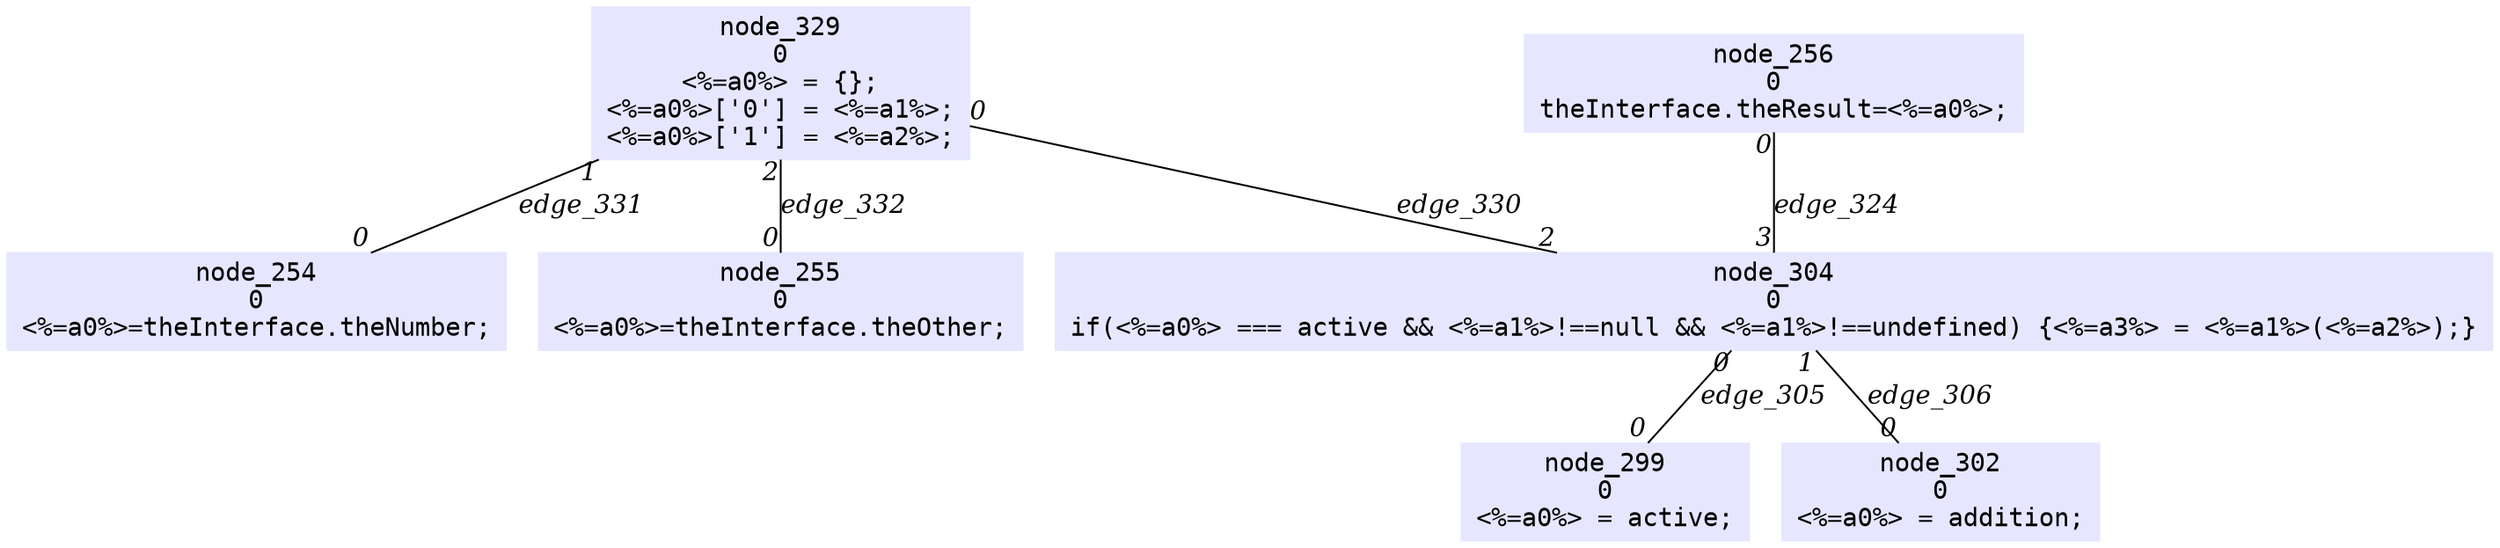 digraph g{node_254 [shape=box, style=filled, color="0.66 0.1 1.0", fontname="Courier", label="node_254
0
<%=a0%>=theInterface.theNumber;
" ]
node_255 [shape=box, style=filled, color="0.66 0.1 1.0", fontname="Courier", label="node_255
0
<%=a0%>=theInterface.theOther;
" ]
node_256 [shape=box, style=filled, color="0.66 0.1 1.0", fontname="Courier", label="node_256
0
theInterface.theResult=<%=a0%>;
" ]
node_299 [shape=box, style=filled, color="0.66 0.1 1.0", fontname="Courier", label="node_299
0
<%=a0%> = active;
" ]
node_302 [shape=box, style=filled, color="0.66 0.1 1.0", fontname="Courier", label="node_302
0
<%=a0%> = addition;
" ]
node_304 [shape=box, style=filled, color="0.66 0.1 1.0", fontname="Courier", label="node_304
0
if(<%=a0%> === active && <%=a1%>!==null && <%=a1%>!==undefined) {<%=a3%> = <%=a1%>(<%=a2%>);}
" ]
node_329 [shape=box, style=filled, color="0.66 0.1 1.0", fontname="Courier", label="node_329
0
<%=a0%> = {};
<%=a0%>['0'] = <%=a1%>;
<%=a0%>['1'] = <%=a2%>;
" ]
node_304 -> node_299 [dir=none, arrowHead=none, fontname="Times-Italic", label="edge_305",  headlabel="0", taillabel="0" ]
node_304 -> node_302 [dir=none, arrowHead=none, fontname="Times-Italic", label="edge_306",  headlabel="0", taillabel="1" ]
node_256 -> node_304 [dir=none, arrowHead=none, fontname="Times-Italic", label="edge_324",  headlabel="3", taillabel="0" ]
node_329 -> node_304 [dir=none, arrowHead=none, fontname="Times-Italic", label="edge_330",  headlabel="2", taillabel="0" ]
node_329 -> node_254 [dir=none, arrowHead=none, fontname="Times-Italic", label="edge_331",  headlabel="0", taillabel="1" ]
node_329 -> node_255 [dir=none, arrowHead=none, fontname="Times-Italic", label="edge_332",  headlabel="0", taillabel="2" ]
}